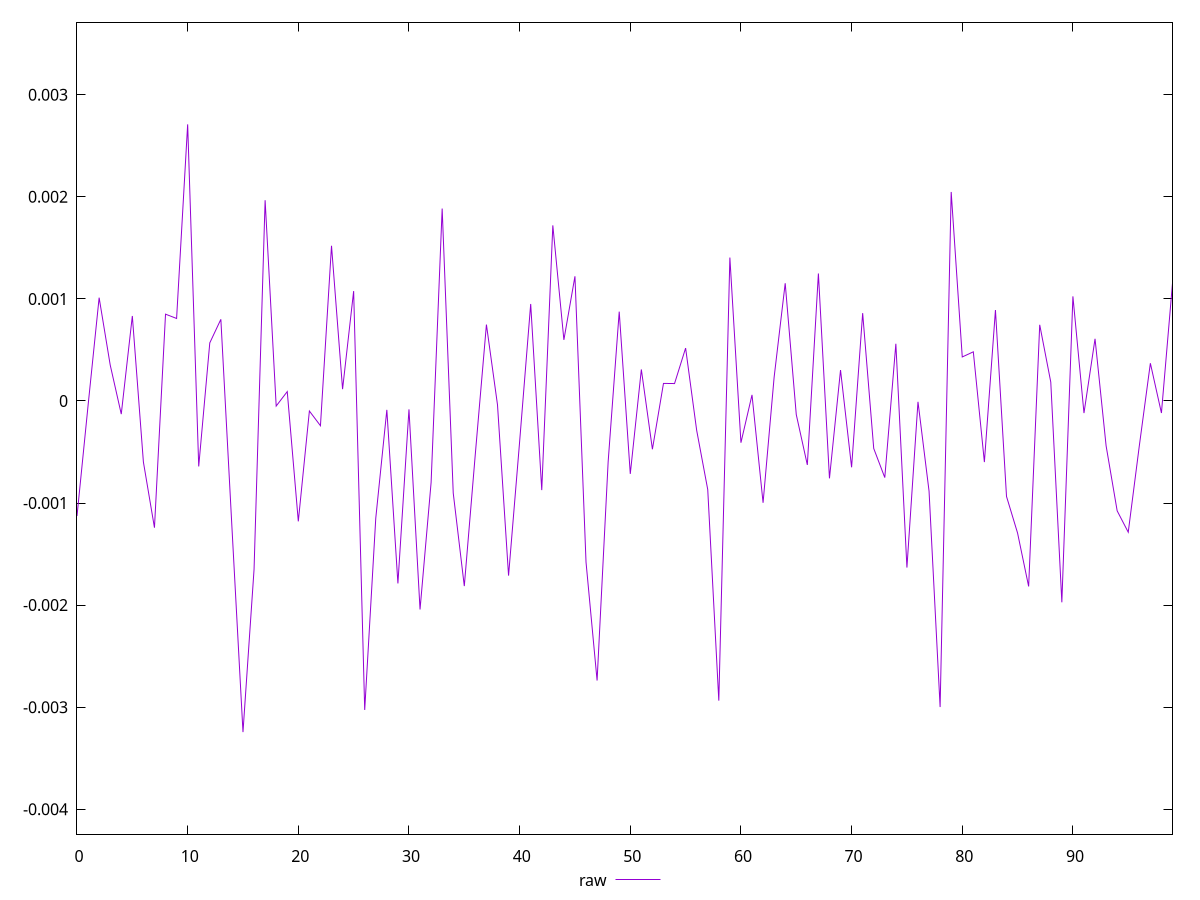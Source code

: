 reset

$raw <<EOF
0 -0.0011271722670662529
1 -0.000044460275275972316
2 0.0010120478708490763
3 0.0003529559639226626
4 -0.00012876991044428657
5 0.0008329244710546268
6 -0.0005979358470936341
7 -0.0012417347403466358
8 0.0008506161232634001
9 0.0008083993705800813
10 0.0027105895020587507
11 -0.0006416181774631122
12 0.0005693648698800452
13 0.0007999837268870176
14 -0.0012352721257325025
15 -0.0032444980239537237
16 -0.0016509508460393124
17 0.001967134091784883
18 -0.0000497764605827641
19 0.00009196531657308608
20 -0.0011793540620029788
21 -0.00009847914397059562
22 -0.0002425742747443912
23 0.001520659893139916
24 0.00011576181631716507
25 0.0010767746133716984
26 -0.0030276005309517813
27 -0.0011485316489607854
28 -0.00008719655293822816
29 -0.001787874079777698
30 -0.00008214050208801751
31 -0.0020432732445572746
32 -0.0007990431117321775
33 0.001885360099280354
34 -0.0009020850312201341
35 -0.0018139502539178418
36 -0.0005149291034530801
37 0.0007484606713401768
38 -0.000038024254492389185
39 -0.001711558475888996
40 -0.0003987194181635434
41 0.0009506261505989594
42 -0.0008733255220076361
43 0.0017207535044053764
44 0.0005986449475696579
45 0.0012216444015203604
46 -0.0015791685847472779
47 -0.002739373730753292
48 -0.0005957929730962783
49 0.000875348350277342
50 -0.0007147366522752794
51 0.0003085621004514075
52 -0.0004730875348200456
53 0.00017206492048005647
54 0.0001706477429047443
55 0.0005181313237818765
56 -0.000288220874823685
57 -0.0008683522019739256
58 -0.00293668834590566
59 0.0014050385826021065
60 -0.0004089443986218097
61 0.00005963626000653564
62 -0.0009977031549367693
63 0.00023348193195350572
64 0.0011534840135497195
65 -0.0001330528423659874
66 -0.0006265690984809022
67 0.001249173967461633
68 -0.000758313654693362
69 0.0003029330719801918
70 -0.0006499173611787526
71 0.0008606772584121647
72 -0.00046540785556901303
73 -0.0007507875731962674
74 0.0005603808885976094
75 -0.0016324174350840594
76 -0.000008322257405054232
77 -0.0008838771102552953
78 -0.002999127942432335
79 0.002048194646369032
80 0.00043136723147083696
81 0.00048158841020180435
82 -0.0005990195947375341
83 0.0008909466706162739
84 -0.0009358222805978261
85 -0.001294597278337115
86 -0.0018172733625891522
87 0.0007463899564418946
88 0.0001844482287853633
89 -0.001972655194319533
90 0.0010248286354424064
91 -0.00011881189630409874
92 0.0006094088521290905
93 -0.0004395115366608041
94 -0.0010765782461505577
95 -0.0012860271035039414
96 -0.00044057618193583866
97 0.0003696404745894424
98 -0.00011794320468412386
99 0.0011535321455633527
EOF

set key outside below
set xrange [0:99]
set yrange [-0.004244498023953724:0.0037105895020587507]
set trange [-0.004244498023953724:0.0037105895020587507]
set terminal svg size 640, 500 enhanced background rgb 'white'
set output "report_00012_2021-02-09T11:01:39.952Z/meta/pScore-difference/samples/pages+cached+noadtech+nomedia/raw/values.svg"

plot $raw title "raw" with line

reset
